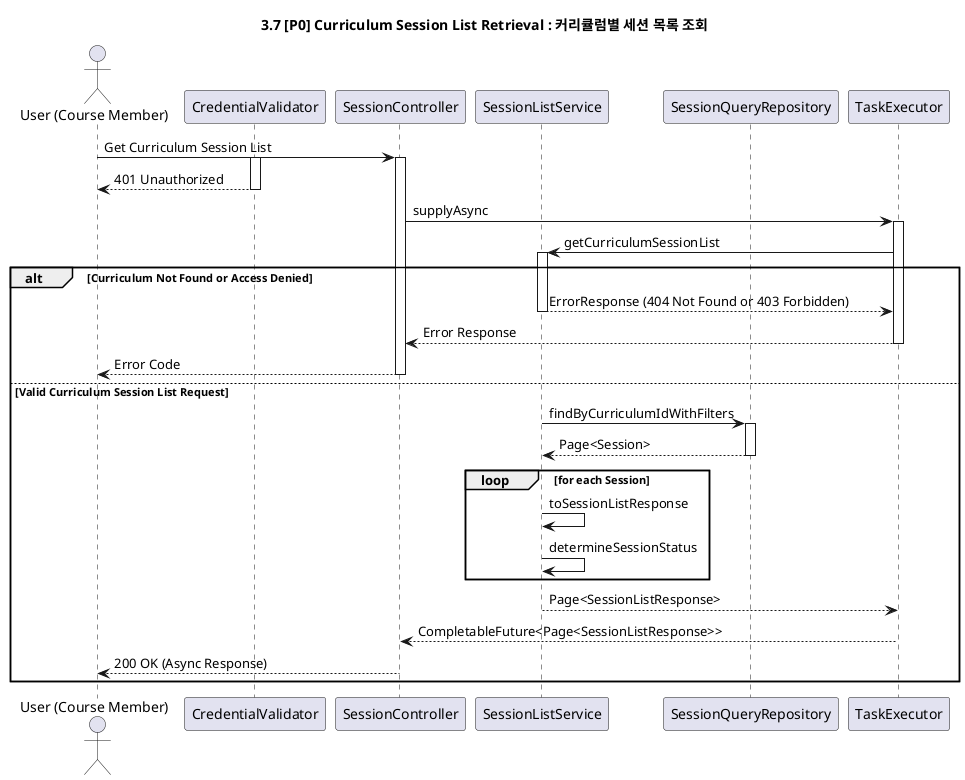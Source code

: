 @startuml

title 3.7 [P0] Curriculum Session List Retrieval : 커리큘럼별 세션 목록 조회

actor "User (Course Member)" as User
participant "CredentialValidator" as Validator
participant "SessionController" as Controller
participant "SessionListService" as AppService
participant "SessionQueryRepository" as Repository
participant "TaskExecutor" as Executor

User -> Controller: Get Curriculum Session List
activate Validator
activate Controller
Validator --> User: 401 Unauthorized
deactivate Validator

Controller -> Executor: supplyAsync
activate Executor

Executor -> AppService: getCurriculumSessionList
activate AppService

alt Curriculum Not Found or Access Denied
    AppService --> Executor: ErrorResponse (404 Not Found or 403 Forbidden)
    deactivate AppService
    Executor --> Controller: Error Response
    deactivate Executor
    Controller --> User: Error Code
    deactivate Controller
else Valid Curriculum Session List Request

AppService -> Repository: findByCurriculumIdWithFilters
activate Repository
Repository --> AppService: Page<Session>
deactivate Repository

loop for each Session
    AppService -> AppService: toSessionListResponse
    AppService -> AppService: determineSessionStatus
end

AppService --> Executor: Page<SessionListResponse>
deactivate AppService

Executor --> Controller: CompletableFuture<Page<SessionListResponse>>
deactivate Executor

Controller --> User: 200 OK (Async Response)
deactivate Controller

end

@enduml